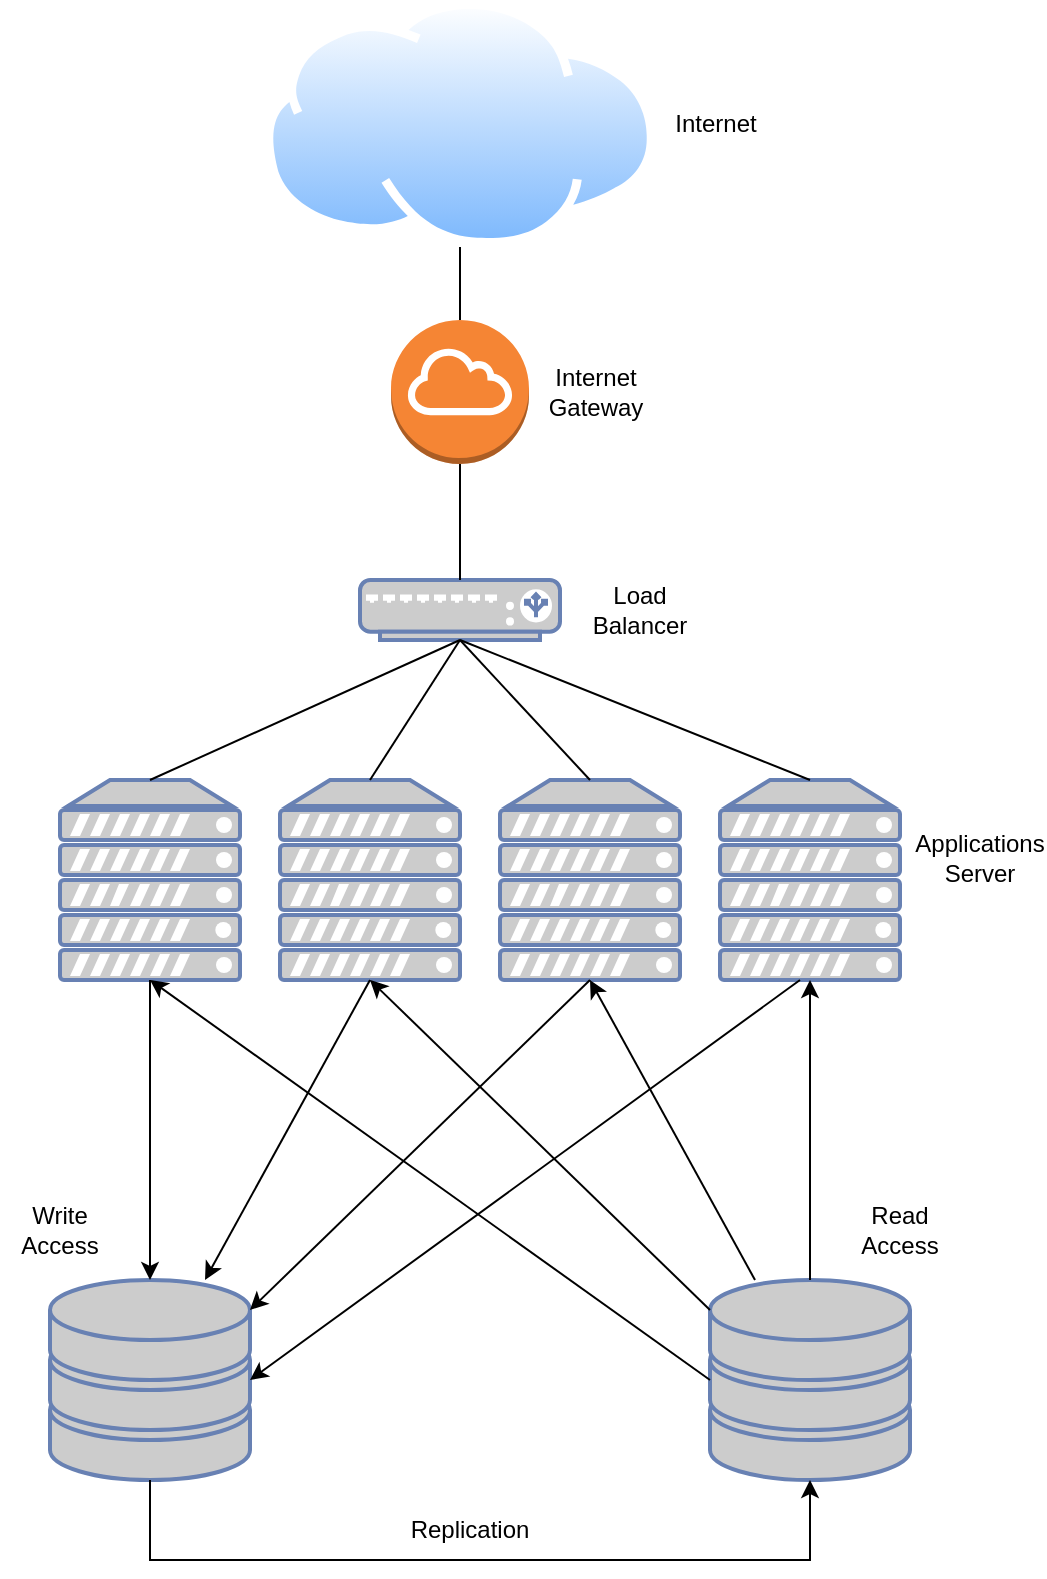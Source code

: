 <mxfile version="20.4.0" type="github">
  <diagram id="Q1JpZHRrmZzon6zeHFsx" name="Page-1">
    <mxGraphModel dx="1064" dy="647" grid="1" gridSize="10" guides="1" tooltips="1" connect="1" arrows="1" fold="1" page="1" pageScale="1" pageWidth="850" pageHeight="1100" math="0" shadow="0">
      <root>
        <mxCell id="0" />
        <mxCell id="1" parent="0" />
        <mxCell id="lL5ZmPeDHkYG2IMTFtvM-1" value="" style="fontColor=#0066CC;verticalAlign=top;verticalLabelPosition=bottom;labelPosition=center;align=center;html=1;outlineConnect=0;fillColor=#CCCCCC;strokeColor=#6881B3;gradientColor=none;gradientDirection=north;strokeWidth=2;shape=mxgraph.networks.server;" vertex="1" parent="1">
          <mxGeometry x="240" y="390" width="90" height="100" as="geometry" />
        </mxCell>
        <mxCell id="lL5ZmPeDHkYG2IMTFtvM-2" value="" style="fontColor=#0066CC;verticalAlign=top;verticalLabelPosition=bottom;labelPosition=center;align=center;html=1;outlineConnect=0;fillColor=#CCCCCC;strokeColor=#6881B3;gradientColor=none;gradientDirection=north;strokeWidth=2;shape=mxgraph.networks.server;" vertex="1" parent="1">
          <mxGeometry x="350" y="390" width="90" height="100" as="geometry" />
        </mxCell>
        <mxCell id="lL5ZmPeDHkYG2IMTFtvM-3" value="" style="fontColor=#0066CC;verticalAlign=top;verticalLabelPosition=bottom;labelPosition=center;align=center;html=1;outlineConnect=0;fillColor=#CCCCCC;strokeColor=#6881B3;gradientColor=none;gradientDirection=north;strokeWidth=2;shape=mxgraph.networks.server;" vertex="1" parent="1">
          <mxGeometry x="570" y="390" width="90" height="100" as="geometry" />
        </mxCell>
        <mxCell id="lL5ZmPeDHkYG2IMTFtvM-4" value="" style="fontColor=#0066CC;verticalAlign=top;verticalLabelPosition=bottom;labelPosition=center;align=center;html=1;outlineConnect=0;fillColor=#CCCCCC;strokeColor=#6881B3;gradientColor=none;gradientDirection=north;strokeWidth=2;shape=mxgraph.networks.server;" vertex="1" parent="1">
          <mxGeometry x="460" y="390" width="90" height="100" as="geometry" />
        </mxCell>
        <mxCell id="lL5ZmPeDHkYG2IMTFtvM-5" value="" style="fontColor=#0066CC;verticalAlign=top;verticalLabelPosition=bottom;labelPosition=center;align=center;html=1;outlineConnect=0;fillColor=#CCCCCC;strokeColor=#6881B3;gradientColor=none;gradientDirection=north;strokeWidth=2;shape=mxgraph.networks.load_balancer;" vertex="1" parent="1">
          <mxGeometry x="390" y="290" width="100" height="30" as="geometry" />
        </mxCell>
        <mxCell id="lL5ZmPeDHkYG2IMTFtvM-6" value="" style="endArrow=none;html=1;rounded=0;exitX=0.5;exitY=0;exitDx=0;exitDy=0;exitPerimeter=0;" edge="1" parent="1" source="lL5ZmPeDHkYG2IMTFtvM-1">
          <mxGeometry width="50" height="50" relative="1" as="geometry">
            <mxPoint x="560" y="360" as="sourcePoint" />
            <mxPoint x="440" y="320" as="targetPoint" />
          </mxGeometry>
        </mxCell>
        <mxCell id="lL5ZmPeDHkYG2IMTFtvM-7" value="" style="endArrow=none;html=1;rounded=0;entryX=0.5;entryY=1;entryDx=0;entryDy=0;entryPerimeter=0;exitX=0.5;exitY=0;exitDx=0;exitDy=0;exitPerimeter=0;" edge="1" parent="1" source="lL5ZmPeDHkYG2IMTFtvM-2" target="lL5ZmPeDHkYG2IMTFtvM-5">
          <mxGeometry width="50" height="50" relative="1" as="geometry">
            <mxPoint x="560" y="360" as="sourcePoint" />
            <mxPoint x="610" y="310" as="targetPoint" />
          </mxGeometry>
        </mxCell>
        <mxCell id="lL5ZmPeDHkYG2IMTFtvM-8" value="" style="endArrow=none;html=1;rounded=0;exitX=0.5;exitY=0;exitDx=0;exitDy=0;exitPerimeter=0;entryX=0.5;entryY=1;entryDx=0;entryDy=0;entryPerimeter=0;" edge="1" parent="1" source="lL5ZmPeDHkYG2IMTFtvM-3" target="lL5ZmPeDHkYG2IMTFtvM-5">
          <mxGeometry width="50" height="50" relative="1" as="geometry">
            <mxPoint x="560" y="360" as="sourcePoint" />
            <mxPoint x="480" y="320" as="targetPoint" />
          </mxGeometry>
        </mxCell>
        <mxCell id="lL5ZmPeDHkYG2IMTFtvM-9" value="" style="endArrow=none;html=1;rounded=0;exitX=0.5;exitY=0;exitDx=0;exitDy=0;exitPerimeter=0;" edge="1" parent="1" source="lL5ZmPeDHkYG2IMTFtvM-4">
          <mxGeometry width="50" height="50" relative="1" as="geometry">
            <mxPoint x="250" y="300" as="sourcePoint" />
            <mxPoint x="440" y="320" as="targetPoint" />
          </mxGeometry>
        </mxCell>
        <mxCell id="lL5ZmPeDHkYG2IMTFtvM-10" value="" style="outlineConnect=0;dashed=0;verticalLabelPosition=bottom;verticalAlign=top;align=center;html=1;shape=mxgraph.aws3.internet_gateway;fillColor=#F58534;gradientColor=none;" vertex="1" parent="1">
          <mxGeometry x="405.5" y="160" width="69" height="72" as="geometry" />
        </mxCell>
        <mxCell id="lL5ZmPeDHkYG2IMTFtvM-11" value="" style="aspect=fixed;perimeter=ellipsePerimeter;html=1;align=center;shadow=0;dashed=0;spacingTop=3;image;image=img/lib/active_directory/internet_cloud.svg;" vertex="1" parent="1">
          <mxGeometry x="342" width="196" height="123.48" as="geometry" />
        </mxCell>
        <mxCell id="lL5ZmPeDHkYG2IMTFtvM-12" value="" style="endArrow=none;html=1;rounded=0;entryX=0.5;entryY=1;entryDx=0;entryDy=0;entryPerimeter=0;exitX=0.5;exitY=0;exitDx=0;exitDy=0;exitPerimeter=0;" edge="1" parent="1" source="lL5ZmPeDHkYG2IMTFtvM-5" target="lL5ZmPeDHkYG2IMTFtvM-10">
          <mxGeometry width="50" height="50" relative="1" as="geometry">
            <mxPoint x="440" y="280" as="sourcePoint" />
            <mxPoint x="610" y="310" as="targetPoint" />
          </mxGeometry>
        </mxCell>
        <mxCell id="lL5ZmPeDHkYG2IMTFtvM-13" value="" style="endArrow=none;html=1;rounded=0;exitX=0.5;exitY=0;exitDx=0;exitDy=0;exitPerimeter=0;" edge="1" parent="1" source="lL5ZmPeDHkYG2IMTFtvM-10" target="lL5ZmPeDHkYG2IMTFtvM-11">
          <mxGeometry width="50" height="50" relative="1" as="geometry">
            <mxPoint x="560" y="360" as="sourcePoint" />
            <mxPoint x="610" y="310" as="targetPoint" />
          </mxGeometry>
        </mxCell>
        <mxCell id="lL5ZmPeDHkYG2IMTFtvM-14" value="" style="fontColor=#0066CC;verticalAlign=top;verticalLabelPosition=bottom;labelPosition=center;align=center;html=1;outlineConnect=0;fillColor=#CCCCCC;strokeColor=#6881B3;gradientColor=none;gradientDirection=north;strokeWidth=2;shape=mxgraph.networks.storage;" vertex="1" parent="1">
          <mxGeometry x="235" y="640" width="100" height="100" as="geometry" />
        </mxCell>
        <mxCell id="lL5ZmPeDHkYG2IMTFtvM-15" value="" style="fontColor=#0066CC;verticalAlign=top;verticalLabelPosition=bottom;labelPosition=center;align=center;html=1;outlineConnect=0;fillColor=#CCCCCC;strokeColor=#6881B3;gradientColor=none;gradientDirection=north;strokeWidth=2;shape=mxgraph.networks.storage;" vertex="1" parent="1">
          <mxGeometry x="565" y="640" width="100" height="100" as="geometry" />
        </mxCell>
        <mxCell id="lL5ZmPeDHkYG2IMTFtvM-16" value="" style="endArrow=classic;html=1;rounded=0;exitX=0.5;exitY=1;exitDx=0;exitDy=0;exitPerimeter=0;" edge="1" parent="1" source="lL5ZmPeDHkYG2IMTFtvM-1" target="lL5ZmPeDHkYG2IMTFtvM-14">
          <mxGeometry width="50" height="50" relative="1" as="geometry">
            <mxPoint x="560" y="560" as="sourcePoint" />
            <mxPoint x="370" y="570" as="targetPoint" />
          </mxGeometry>
        </mxCell>
        <mxCell id="lL5ZmPeDHkYG2IMTFtvM-17" value="" style="endArrow=classic;html=1;rounded=0;exitX=0.5;exitY=1;exitDx=0;exitDy=0;exitPerimeter=0;" edge="1" parent="1" source="lL5ZmPeDHkYG2IMTFtvM-2" target="lL5ZmPeDHkYG2IMTFtvM-14">
          <mxGeometry width="50" height="50" relative="1" as="geometry">
            <mxPoint x="400" y="600" as="sourcePoint" />
            <mxPoint x="360" y="570" as="targetPoint" />
          </mxGeometry>
        </mxCell>
        <mxCell id="lL5ZmPeDHkYG2IMTFtvM-18" value="" style="endArrow=classic;html=1;rounded=0;exitX=0.5;exitY=1;exitDx=0;exitDy=0;exitPerimeter=0;entryX=1;entryY=0.15;entryDx=0;entryDy=0;entryPerimeter=0;" edge="1" parent="1" source="lL5ZmPeDHkYG2IMTFtvM-4" target="lL5ZmPeDHkYG2IMTFtvM-14">
          <mxGeometry width="50" height="50" relative="1" as="geometry">
            <mxPoint x="560" y="560" as="sourcePoint" />
            <mxPoint x="610" y="510" as="targetPoint" />
          </mxGeometry>
        </mxCell>
        <mxCell id="lL5ZmPeDHkYG2IMTFtvM-19" value="" style="endArrow=classic;html=1;rounded=0;entryX=1;entryY=0.5;entryDx=0;entryDy=0;entryPerimeter=0;" edge="1" parent="1" target="lL5ZmPeDHkYG2IMTFtvM-14">
          <mxGeometry width="50" height="50" relative="1" as="geometry">
            <mxPoint x="610" y="490" as="sourcePoint" />
            <mxPoint x="480" y="600" as="targetPoint" />
          </mxGeometry>
        </mxCell>
        <mxCell id="lL5ZmPeDHkYG2IMTFtvM-20" value="" style="endArrow=classic;html=1;rounded=0;entryX=0.5;entryY=1;entryDx=0;entryDy=0;entryPerimeter=0;exitX=0.5;exitY=0;exitDx=0;exitDy=0;exitPerimeter=0;" edge="1" parent="1" source="lL5ZmPeDHkYG2IMTFtvM-15" target="lL5ZmPeDHkYG2IMTFtvM-3">
          <mxGeometry width="50" height="50" relative="1" as="geometry">
            <mxPoint x="620" y="630" as="sourcePoint" />
            <mxPoint x="670" y="580" as="targetPoint" />
          </mxGeometry>
        </mxCell>
        <mxCell id="lL5ZmPeDHkYG2IMTFtvM-21" value="" style="endArrow=classic;html=1;rounded=0;entryX=0.5;entryY=1;entryDx=0;entryDy=0;entryPerimeter=0;" edge="1" parent="1" source="lL5ZmPeDHkYG2IMTFtvM-15" target="lL5ZmPeDHkYG2IMTFtvM-4">
          <mxGeometry width="50" height="50" relative="1" as="geometry">
            <mxPoint x="470" y="560" as="sourcePoint" />
            <mxPoint x="520" y="510" as="targetPoint" />
          </mxGeometry>
        </mxCell>
        <mxCell id="lL5ZmPeDHkYG2IMTFtvM-22" value="" style="endArrow=classic;html=1;rounded=0;exitX=0;exitY=0.15;exitDx=0;exitDy=0;exitPerimeter=0;entryX=0.5;entryY=1;entryDx=0;entryDy=0;entryPerimeter=0;" edge="1" parent="1" source="lL5ZmPeDHkYG2IMTFtvM-15" target="lL5ZmPeDHkYG2IMTFtvM-2">
          <mxGeometry width="50" height="50" relative="1" as="geometry">
            <mxPoint x="470" y="560" as="sourcePoint" />
            <mxPoint x="520" y="510" as="targetPoint" />
          </mxGeometry>
        </mxCell>
        <mxCell id="lL5ZmPeDHkYG2IMTFtvM-23" value="" style="endArrow=classic;html=1;rounded=0;entryX=0.5;entryY=1;entryDx=0;entryDy=0;entryPerimeter=0;exitX=0;exitY=0.5;exitDx=0;exitDy=0;exitPerimeter=0;" edge="1" parent="1" source="lL5ZmPeDHkYG2IMTFtvM-15" target="lL5ZmPeDHkYG2IMTFtvM-1">
          <mxGeometry width="50" height="50" relative="1" as="geometry">
            <mxPoint x="560" y="680" as="sourcePoint" />
            <mxPoint x="490" y="660" as="targetPoint" />
          </mxGeometry>
        </mxCell>
        <mxCell id="lL5ZmPeDHkYG2IMTFtvM-24" value="" style="endArrow=classic;html=1;rounded=0;exitX=0.5;exitY=1;exitDx=0;exitDy=0;exitPerimeter=0;entryX=0.5;entryY=1;entryDx=0;entryDy=0;entryPerimeter=0;" edge="1" parent="1" source="lL5ZmPeDHkYG2IMTFtvM-14" target="lL5ZmPeDHkYG2IMTFtvM-15">
          <mxGeometry width="50" height="50" relative="1" as="geometry">
            <mxPoint x="470" y="560" as="sourcePoint" />
            <mxPoint x="520" y="510" as="targetPoint" />
            <Array as="points">
              <mxPoint x="285" y="780" />
              <mxPoint x="615" y="780" />
            </Array>
          </mxGeometry>
        </mxCell>
        <mxCell id="lL5ZmPeDHkYG2IMTFtvM-25" value="Applications Server" style="text;html=1;strokeColor=none;fillColor=none;align=center;verticalAlign=middle;whiteSpace=wrap;rounded=0;" vertex="1" parent="1">
          <mxGeometry x="670" y="414" width="60" height="30" as="geometry" />
        </mxCell>
        <mxCell id="lL5ZmPeDHkYG2IMTFtvM-26" value="Replication" style="text;html=1;strokeColor=none;fillColor=none;align=center;verticalAlign=middle;whiteSpace=wrap;rounded=0;" vertex="1" parent="1">
          <mxGeometry x="414.5" y="750" width="60" height="30" as="geometry" />
        </mxCell>
        <mxCell id="lL5ZmPeDHkYG2IMTFtvM-27" value="Write Access" style="text;html=1;strokeColor=none;fillColor=none;align=center;verticalAlign=middle;whiteSpace=wrap;rounded=0;" vertex="1" parent="1">
          <mxGeometry x="210" y="600" width="60" height="30" as="geometry" />
        </mxCell>
        <mxCell id="lL5ZmPeDHkYG2IMTFtvM-28" value="Read Access" style="text;html=1;strokeColor=none;fillColor=none;align=center;verticalAlign=middle;whiteSpace=wrap;rounded=0;" vertex="1" parent="1">
          <mxGeometry x="630" y="600" width="60" height="30" as="geometry" />
        </mxCell>
        <mxCell id="lL5ZmPeDHkYG2IMTFtvM-29" value="Load Balancer" style="text;html=1;strokeColor=none;fillColor=none;align=center;verticalAlign=middle;whiteSpace=wrap;rounded=0;" vertex="1" parent="1">
          <mxGeometry x="500" y="290" width="60" height="30" as="geometry" />
        </mxCell>
        <mxCell id="lL5ZmPeDHkYG2IMTFtvM-30" value="Internet Gateway" style="text;html=1;strokeColor=none;fillColor=none;align=center;verticalAlign=middle;whiteSpace=wrap;rounded=0;" vertex="1" parent="1">
          <mxGeometry x="478" y="181" width="60" height="30" as="geometry" />
        </mxCell>
        <mxCell id="lL5ZmPeDHkYG2IMTFtvM-31" value="Internet" style="text;html=1;strokeColor=none;fillColor=none;align=center;verticalAlign=middle;whiteSpace=wrap;rounded=0;" vertex="1" parent="1">
          <mxGeometry x="538" y="46.74" width="60" height="30" as="geometry" />
        </mxCell>
      </root>
    </mxGraphModel>
  </diagram>
</mxfile>

